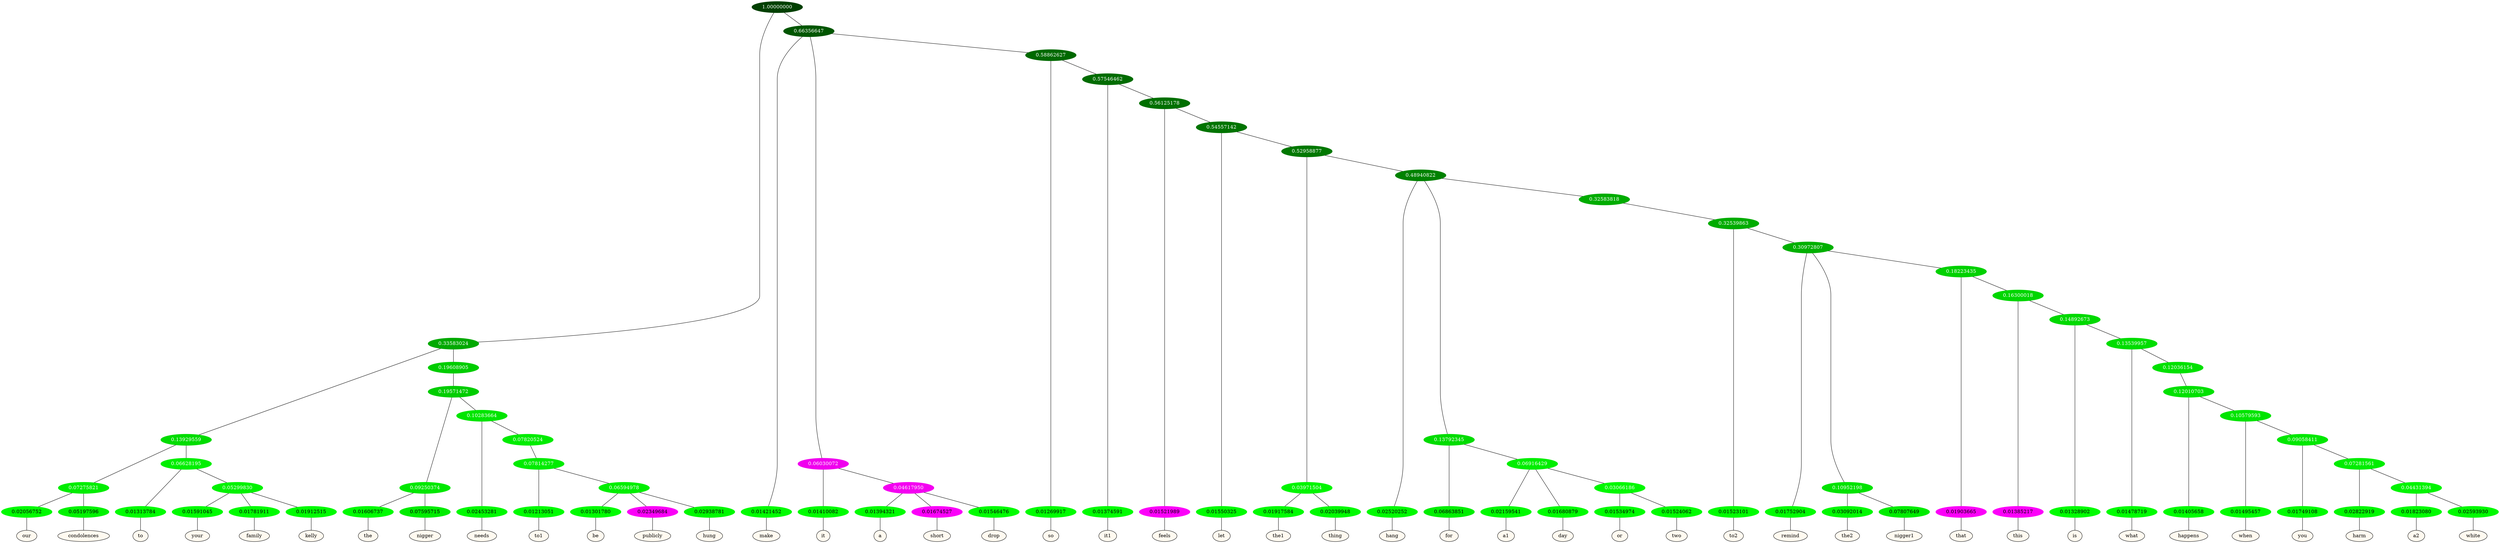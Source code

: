 graph {
	node [format=png height=0.15 nodesep=0.001 ordering=out overlap=prism overlap_scaling=0.01 ranksep=0.001 ratio=0.2 style=filled width=0.15]
	{
		rank=same
		a_w_15 [label=our color=black fillcolor=floralwhite style="filled,solid"]
		a_w_16 [label=condolences color=black fillcolor=floralwhite style="filled,solid"]
		a_w_17 [label=to color=black fillcolor=floralwhite style="filled,solid"]
		a_w_26 [label=your color=black fillcolor=floralwhite style="filled,solid"]
		a_w_27 [label=family color=black fillcolor=floralwhite style="filled,solid"]
		a_w_28 [label=kelly color=black fillcolor=floralwhite style="filled,solid"]
		a_w_29 [label=the color=black fillcolor=floralwhite style="filled,solid"]
		a_w_30 [label=nigger color=black fillcolor=floralwhite style="filled,solid"]
		a_w_31 [label=needs color=black fillcolor=floralwhite style="filled,solid"]
		a_w_38 [label=to1 color=black fillcolor=floralwhite style="filled,solid"]
		a_w_42 [label=be color=black fillcolor=floralwhite style="filled,solid"]
		a_w_43 [label=publicly color=black fillcolor=floralwhite style="filled,solid"]
		a_w_44 [label=hung color=black fillcolor=floralwhite style="filled,solid"]
		a_w_5 [label=make color=black fillcolor=floralwhite style="filled,solid"]
		a_w_11 [label=it color=black fillcolor=floralwhite style="filled,solid"]
		a_w_21 [label=a color=black fillcolor=floralwhite style="filled,solid"]
		a_w_22 [label=short color=black fillcolor=floralwhite style="filled,solid"]
		a_w_23 [label=drop color=black fillcolor=floralwhite style="filled,solid"]
		a_w_13 [label=so color=black fillcolor=floralwhite style="filled,solid"]
		a_w_24 [label=it1 color=black fillcolor=floralwhite style="filled,solid"]
		a_w_33 [label=feels color=black fillcolor=floralwhite style="filled,solid"]
		a_w_36 [label=let color=black fillcolor=floralwhite style="filled,solid"]
		a_w_45 [label=the1 color=black fillcolor=floralwhite style="filled,solid"]
		a_w_46 [label=thing color=black fillcolor=floralwhite style="filled,solid"]
		a_w_47 [label=hang color=black fillcolor=floralwhite style="filled,solid"]
		a_w_50 [label=for color=black fillcolor=floralwhite style="filled,solid"]
		a_w_53 [label=a1 color=black fillcolor=floralwhite style="filled,solid"]
		a_w_54 [label=day color=black fillcolor=floralwhite style="filled,solid"]
		a_w_58 [label=or color=black fillcolor=floralwhite style="filled,solid"]
		a_w_59 [label=two color=black fillcolor=floralwhite style="filled,solid"]
		a_w_56 [label=to2 color=black fillcolor=floralwhite style="filled,solid"]
		a_w_60 [label=remind color=black fillcolor=floralwhite style="filled,solid"]
		a_w_63 [label=the2 color=black fillcolor=floralwhite style="filled,solid"]
		a_w_64 [label=nigger1 color=black fillcolor=floralwhite style="filled,solid"]
		a_w_65 [label=that color=black fillcolor=floralwhite style="filled,solid"]
		a_w_67 [label=this color=black fillcolor=floralwhite style="filled,solid"]
		a_w_69 [label=is color=black fillcolor=floralwhite style="filled,solid"]
		a_w_71 [label=what color=black fillcolor=floralwhite style="filled,solid"]
		a_w_74 [label=happens color=black fillcolor=floralwhite style="filled,solid"]
		a_w_76 [label=when color=black fillcolor=floralwhite style="filled,solid"]
		a_w_78 [label=you color=black fillcolor=floralwhite style="filled,solid"]
		a_w_80 [label=harm color=black fillcolor=floralwhite style="filled,solid"]
		a_w_82 [label=a2 color=black fillcolor=floralwhite style="filled,solid"]
		a_w_83 [label=white color=black fillcolor=floralwhite style="filled,solid"]
	}
	a_n_15 -- a_w_15
	a_n_16 -- a_w_16
	a_n_17 -- a_w_17
	a_n_26 -- a_w_26
	a_n_27 -- a_w_27
	a_n_28 -- a_w_28
	a_n_29 -- a_w_29
	a_n_30 -- a_w_30
	a_n_31 -- a_w_31
	a_n_38 -- a_w_38
	a_n_42 -- a_w_42
	a_n_43 -- a_w_43
	a_n_44 -- a_w_44
	a_n_5 -- a_w_5
	a_n_11 -- a_w_11
	a_n_21 -- a_w_21
	a_n_22 -- a_w_22
	a_n_23 -- a_w_23
	a_n_13 -- a_w_13
	a_n_24 -- a_w_24
	a_n_33 -- a_w_33
	a_n_36 -- a_w_36
	a_n_45 -- a_w_45
	a_n_46 -- a_w_46
	a_n_47 -- a_w_47
	a_n_50 -- a_w_50
	a_n_53 -- a_w_53
	a_n_54 -- a_w_54
	a_n_58 -- a_w_58
	a_n_59 -- a_w_59
	a_n_56 -- a_w_56
	a_n_60 -- a_w_60
	a_n_63 -- a_w_63
	a_n_64 -- a_w_64
	a_n_65 -- a_w_65
	a_n_67 -- a_w_67
	a_n_69 -- a_w_69
	a_n_71 -- a_w_71
	a_n_74 -- a_w_74
	a_n_76 -- a_w_76
	a_n_78 -- a_w_78
	a_n_80 -- a_w_80
	a_n_82 -- a_w_82
	a_n_83 -- a_w_83
	{
		rank=same
		a_n_15 [label=0.02056752 color="0.334 1.000 0.979" fontcolor=black]
		a_n_16 [label=0.05197596 color="0.334 1.000 0.948" fontcolor=black]
		a_n_17 [label=0.01313784 color="0.334 1.000 0.987" fontcolor=black]
		a_n_26 [label=0.01591045 color="0.334 1.000 0.984" fontcolor=black]
		a_n_27 [label=0.01781911 color="0.334 1.000 0.982" fontcolor=black]
		a_n_28 [label=0.01912515 color="0.334 1.000 0.981" fontcolor=black]
		a_n_29 [label=0.01606737 color="0.334 1.000 0.984" fontcolor=black]
		a_n_30 [label=0.07595715 color="0.334 1.000 0.924" fontcolor=black]
		a_n_31 [label=0.02453281 color="0.334 1.000 0.975" fontcolor=black]
		a_n_38 [label=0.01213051 color="0.334 1.000 0.988" fontcolor=black]
		a_n_42 [label=0.01301780 color="0.334 1.000 0.987" fontcolor=black]
		a_n_43 [label=0.02349684 color="0.835 1.000 0.977" fontcolor=black]
		a_n_44 [label=0.02938781 color="0.334 1.000 0.971" fontcolor=black]
		a_n_5 [label=0.01421452 color="0.334 1.000 0.986" fontcolor=black]
		a_n_11 [label=0.01410082 color="0.334 1.000 0.986" fontcolor=black]
		a_n_21 [label=0.01394321 color="0.334 1.000 0.986" fontcolor=black]
		a_n_22 [label=0.01674527 color="0.835 1.000 0.983" fontcolor=black]
		a_n_23 [label=0.01546476 color="0.334 1.000 0.985" fontcolor=black]
		a_n_13 [label=0.01269917 color="0.334 1.000 0.987" fontcolor=black]
		a_n_24 [label=0.01374591 color="0.334 1.000 0.986" fontcolor=black]
		a_n_33 [label=0.01521989 color="0.835 1.000 0.985" fontcolor=black]
		a_n_36 [label=0.01550325 color="0.334 1.000 0.984" fontcolor=black]
		a_n_45 [label=0.01917584 color="0.334 1.000 0.981" fontcolor=black]
		a_n_46 [label=0.02039948 color="0.334 1.000 0.980" fontcolor=black]
		a_n_47 [label=0.02520252 color="0.334 1.000 0.975" fontcolor=black]
		a_n_50 [label=0.06863851 color="0.334 1.000 0.931" fontcolor=black]
		a_n_53 [label=0.02159541 color="0.334 1.000 0.978" fontcolor=black]
		a_n_54 [label=0.01680879 color="0.334 1.000 0.983" fontcolor=black]
		a_n_58 [label=0.01534974 color="0.334 1.000 0.985" fontcolor=black]
		a_n_59 [label=0.01524062 color="0.334 1.000 0.985" fontcolor=black]
		a_n_56 [label=0.01523101 color="0.334 1.000 0.985" fontcolor=black]
		a_n_60 [label=0.01752904 color="0.334 1.000 0.982" fontcolor=black]
		a_n_63 [label=0.03092014 color="0.334 1.000 0.969" fontcolor=black]
		a_n_64 [label=0.07807649 color="0.334 1.000 0.922" fontcolor=black]
		a_n_65 [label=0.01903665 color="0.835 1.000 0.981" fontcolor=black]
		a_n_67 [label=0.01385217 color="0.835 1.000 0.986" fontcolor=black]
		a_n_69 [label=0.01328902 color="0.334 1.000 0.987" fontcolor=black]
		a_n_71 [label=0.01478719 color="0.334 1.000 0.985" fontcolor=black]
		a_n_74 [label=0.01405658 color="0.334 1.000 0.986" fontcolor=black]
		a_n_76 [label=0.01495457 color="0.334 1.000 0.985" fontcolor=black]
		a_n_78 [label=0.01749108 color="0.334 1.000 0.983" fontcolor=black]
		a_n_80 [label=0.02822919 color="0.334 1.000 0.972" fontcolor=black]
		a_n_82 [label=0.01823080 color="0.334 1.000 0.982" fontcolor=black]
		a_n_83 [label=0.02593930 color="0.334 1.000 0.974" fontcolor=black]
	}
	a_n_0 [label=1.00000000 color="0.334 1.000 0.250" fontcolor=grey99]
	a_n_1 [label=0.33583024 color="0.334 1.000 0.664" fontcolor=grey99]
	a_n_0 -- a_n_1
	a_n_2 [label=0.66356647 color="0.334 1.000 0.336" fontcolor=grey99]
	a_n_0 -- a_n_2
	a_n_3 [label=0.13929559 color="0.334 1.000 0.861" fontcolor=grey99]
	a_n_1 -- a_n_3
	a_n_4 [label=0.19608905 color="0.334 1.000 0.804" fontcolor=grey99]
	a_n_1 -- a_n_4
	a_n_2 -- a_n_5
	a_n_6 [label=0.06030072 color="0.835 1.000 0.940" fontcolor=grey99]
	a_n_2 -- a_n_6
	a_n_7 [label=0.58862627 color="0.334 1.000 0.411" fontcolor=grey99]
	a_n_2 -- a_n_7
	a_n_8 [label=0.07275821 color="0.334 1.000 0.927" fontcolor=grey99]
	a_n_3 -- a_n_8
	a_n_9 [label=0.06628195 color="0.334 1.000 0.934" fontcolor=grey99]
	a_n_3 -- a_n_9
	a_n_10 [label=0.19571472 color="0.334 1.000 0.804" fontcolor=grey99]
	a_n_4 -- a_n_10
	a_n_6 -- a_n_11
	a_n_12 [label=0.04617950 color="0.835 1.000 0.954" fontcolor=grey99]
	a_n_6 -- a_n_12
	a_n_7 -- a_n_13
	a_n_14 [label=0.57546462 color="0.334 1.000 0.425" fontcolor=grey99]
	a_n_7 -- a_n_14
	a_n_8 -- a_n_15
	a_n_8 -- a_n_16
	a_n_9 -- a_n_17
	a_n_18 [label=0.05299830 color="0.334 1.000 0.947" fontcolor=grey99]
	a_n_9 -- a_n_18
	a_n_19 [label=0.09250374 color="0.334 1.000 0.907" fontcolor=grey99]
	a_n_10 -- a_n_19
	a_n_20 [label=0.10283664 color="0.334 1.000 0.897" fontcolor=grey99]
	a_n_10 -- a_n_20
	a_n_12 -- a_n_21
	a_n_12 -- a_n_22
	a_n_12 -- a_n_23
	a_n_14 -- a_n_24
	a_n_25 [label=0.56125178 color="0.334 1.000 0.439" fontcolor=grey99]
	a_n_14 -- a_n_25
	a_n_18 -- a_n_26
	a_n_18 -- a_n_27
	a_n_18 -- a_n_28
	a_n_19 -- a_n_29
	a_n_19 -- a_n_30
	a_n_20 -- a_n_31
	a_n_32 [label=0.07820524 color="0.334 1.000 0.922" fontcolor=grey99]
	a_n_20 -- a_n_32
	a_n_25 -- a_n_33
	a_n_34 [label=0.54557142 color="0.334 1.000 0.454" fontcolor=grey99]
	a_n_25 -- a_n_34
	a_n_35 [label=0.07814277 color="0.334 1.000 0.922" fontcolor=grey99]
	a_n_32 -- a_n_35
	a_n_34 -- a_n_36
	a_n_37 [label=0.52958877 color="0.334 1.000 0.470" fontcolor=grey99]
	a_n_34 -- a_n_37
	a_n_35 -- a_n_38
	a_n_39 [label=0.06594978 color="0.334 1.000 0.934" fontcolor=grey99]
	a_n_35 -- a_n_39
	a_n_40 [label=0.03971504 color="0.334 1.000 0.960" fontcolor=grey99]
	a_n_37 -- a_n_40
	a_n_41 [label=0.48940822 color="0.334 1.000 0.511" fontcolor=grey99]
	a_n_37 -- a_n_41
	a_n_39 -- a_n_42
	a_n_39 -- a_n_43
	a_n_39 -- a_n_44
	a_n_40 -- a_n_45
	a_n_40 -- a_n_46
	a_n_41 -- a_n_47
	a_n_48 [label=0.13792345 color="0.334 1.000 0.862" fontcolor=grey99]
	a_n_41 -- a_n_48
	a_n_49 [label=0.32583818 color="0.334 1.000 0.674" fontcolor=grey99]
	a_n_41 -- a_n_49
	a_n_48 -- a_n_50
	a_n_51 [label=0.06916429 color="0.334 1.000 0.931" fontcolor=grey99]
	a_n_48 -- a_n_51
	a_n_52 [label=0.32539863 color="0.334 1.000 0.675" fontcolor=grey99]
	a_n_49 -- a_n_52
	a_n_51 -- a_n_53
	a_n_51 -- a_n_54
	a_n_55 [label=0.03066186 color="0.334 1.000 0.969" fontcolor=grey99]
	a_n_51 -- a_n_55
	a_n_52 -- a_n_56
	a_n_57 [label=0.30972807 color="0.334 1.000 0.690" fontcolor=grey99]
	a_n_52 -- a_n_57
	a_n_55 -- a_n_58
	a_n_55 -- a_n_59
	a_n_57 -- a_n_60
	a_n_61 [label=0.10952198 color="0.334 1.000 0.890" fontcolor=grey99]
	a_n_57 -- a_n_61
	a_n_62 [label=0.18223435 color="0.334 1.000 0.818" fontcolor=grey99]
	a_n_57 -- a_n_62
	a_n_61 -- a_n_63
	a_n_61 -- a_n_64
	a_n_62 -- a_n_65
	a_n_66 [label=0.16300018 color="0.334 1.000 0.837" fontcolor=grey99]
	a_n_62 -- a_n_66
	a_n_66 -- a_n_67
	a_n_68 [label=0.14892673 color="0.334 1.000 0.851" fontcolor=grey99]
	a_n_66 -- a_n_68
	a_n_68 -- a_n_69
	a_n_70 [label=0.13539957 color="0.334 1.000 0.865" fontcolor=grey99]
	a_n_68 -- a_n_70
	a_n_70 -- a_n_71
	a_n_72 [label=0.12036154 color="0.334 1.000 0.880" fontcolor=grey99]
	a_n_70 -- a_n_72
	a_n_73 [label=0.12010703 color="0.334 1.000 0.880" fontcolor=grey99]
	a_n_72 -- a_n_73
	a_n_73 -- a_n_74
	a_n_75 [label=0.10579593 color="0.334 1.000 0.894" fontcolor=grey99]
	a_n_73 -- a_n_75
	a_n_75 -- a_n_76
	a_n_77 [label=0.09058411 color="0.334 1.000 0.909" fontcolor=grey99]
	a_n_75 -- a_n_77
	a_n_77 -- a_n_78
	a_n_79 [label=0.07281561 color="0.334 1.000 0.927" fontcolor=grey99]
	a_n_77 -- a_n_79
	a_n_79 -- a_n_80
	a_n_81 [label=0.04431394 color="0.334 1.000 0.956" fontcolor=grey99]
	a_n_79 -- a_n_81
	a_n_81 -- a_n_82
	a_n_81 -- a_n_83
}
